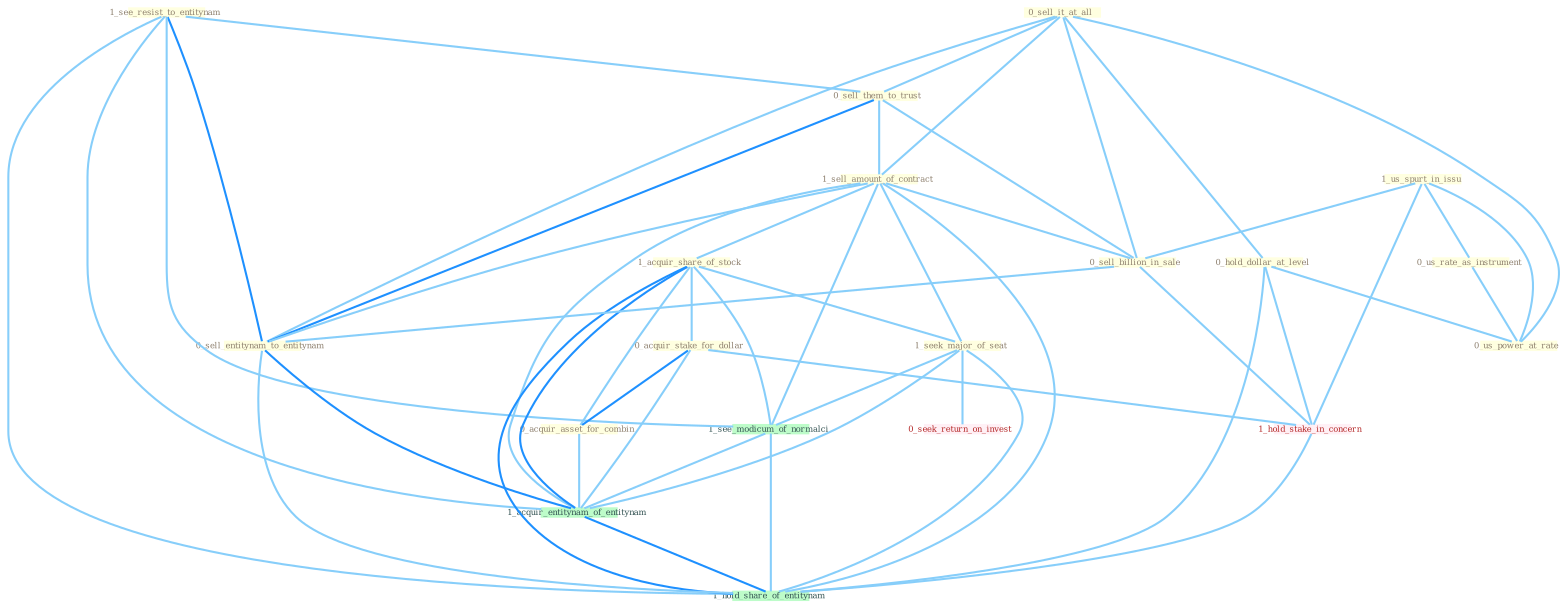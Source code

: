 Graph G{ 
    node
    [shape=polygon,style=filled,width=.5,height=.06,color="#BDFCC9",fixedsize=true,fontsize=4,
    fontcolor="#2f4f4f"];
    {node
    [color="#ffffe0", fontcolor="#8b7d6b"] "1_see_resist_to_entitynam " "0_sell_it_at_all " "1_us_spurt_in_issu " "0_sell_them_to_trust " "1_sell_amount_of_contract " "1_acquir_share_of_stock " "0_acquir_stake_for_dollar " "0_acquir_asset_for_combin " "0_hold_dollar_at_level " "0_us_rate_as_instrument " "0_sell_billion_in_sale " "1_seek_major_of_seat " "0_us_power_at_rate " "0_sell_entitynam_to_entitynam "}
{node [color="#fff0f5", fontcolor="#b22222"] "1_hold_stake_in_concern " "0_seek_return_on_invest "}
edge [color="#B0E2FF"];

	"1_see_resist_to_entitynam " -- "0_sell_them_to_trust " [w="1", color="#87cefa" ];
	"1_see_resist_to_entitynam " -- "0_sell_entitynam_to_entitynam " [w="2", color="#1e90ff" , len=0.8];
	"1_see_resist_to_entitynam " -- "1_see_modicum_of_normalci " [w="1", color="#87cefa" ];
	"1_see_resist_to_entitynam " -- "1_acquir_entitynam_of_entitynam " [w="1", color="#87cefa" ];
	"1_see_resist_to_entitynam " -- "1_hold_share_of_entitynam " [w="1", color="#87cefa" ];
	"0_sell_it_at_all " -- "0_sell_them_to_trust " [w="1", color="#87cefa" ];
	"0_sell_it_at_all " -- "1_sell_amount_of_contract " [w="1", color="#87cefa" ];
	"0_sell_it_at_all " -- "0_hold_dollar_at_level " [w="1", color="#87cefa" ];
	"0_sell_it_at_all " -- "0_sell_billion_in_sale " [w="1", color="#87cefa" ];
	"0_sell_it_at_all " -- "0_us_power_at_rate " [w="1", color="#87cefa" ];
	"0_sell_it_at_all " -- "0_sell_entitynam_to_entitynam " [w="1", color="#87cefa" ];
	"1_us_spurt_in_issu " -- "0_us_rate_as_instrument " [w="1", color="#87cefa" ];
	"1_us_spurt_in_issu " -- "0_sell_billion_in_sale " [w="1", color="#87cefa" ];
	"1_us_spurt_in_issu " -- "0_us_power_at_rate " [w="1", color="#87cefa" ];
	"1_us_spurt_in_issu " -- "1_hold_stake_in_concern " [w="1", color="#87cefa" ];
	"0_sell_them_to_trust " -- "1_sell_amount_of_contract " [w="1", color="#87cefa" ];
	"0_sell_them_to_trust " -- "0_sell_billion_in_sale " [w="1", color="#87cefa" ];
	"0_sell_them_to_trust " -- "0_sell_entitynam_to_entitynam " [w="2", color="#1e90ff" , len=0.8];
	"1_sell_amount_of_contract " -- "1_acquir_share_of_stock " [w="1", color="#87cefa" ];
	"1_sell_amount_of_contract " -- "0_sell_billion_in_sale " [w="1", color="#87cefa" ];
	"1_sell_amount_of_contract " -- "1_seek_major_of_seat " [w="1", color="#87cefa" ];
	"1_sell_amount_of_contract " -- "0_sell_entitynam_to_entitynam " [w="1", color="#87cefa" ];
	"1_sell_amount_of_contract " -- "1_see_modicum_of_normalci " [w="1", color="#87cefa" ];
	"1_sell_amount_of_contract " -- "1_acquir_entitynam_of_entitynam " [w="1", color="#87cefa" ];
	"1_sell_amount_of_contract " -- "1_hold_share_of_entitynam " [w="1", color="#87cefa" ];
	"1_acquir_share_of_stock " -- "0_acquir_stake_for_dollar " [w="1", color="#87cefa" ];
	"1_acquir_share_of_stock " -- "0_acquir_asset_for_combin " [w="1", color="#87cefa" ];
	"1_acquir_share_of_stock " -- "1_seek_major_of_seat " [w="1", color="#87cefa" ];
	"1_acquir_share_of_stock " -- "1_see_modicum_of_normalci " [w="1", color="#87cefa" ];
	"1_acquir_share_of_stock " -- "1_acquir_entitynam_of_entitynam " [w="2", color="#1e90ff" , len=0.8];
	"1_acquir_share_of_stock " -- "1_hold_share_of_entitynam " [w="2", color="#1e90ff" , len=0.8];
	"0_acquir_stake_for_dollar " -- "0_acquir_asset_for_combin " [w="2", color="#1e90ff" , len=0.8];
	"0_acquir_stake_for_dollar " -- "1_hold_stake_in_concern " [w="1", color="#87cefa" ];
	"0_acquir_stake_for_dollar " -- "1_acquir_entitynam_of_entitynam " [w="1", color="#87cefa" ];
	"0_acquir_asset_for_combin " -- "1_acquir_entitynam_of_entitynam " [w="1", color="#87cefa" ];
	"0_hold_dollar_at_level " -- "0_us_power_at_rate " [w="1", color="#87cefa" ];
	"0_hold_dollar_at_level " -- "1_hold_stake_in_concern " [w="1", color="#87cefa" ];
	"0_hold_dollar_at_level " -- "1_hold_share_of_entitynam " [w="1", color="#87cefa" ];
	"0_us_rate_as_instrument " -- "0_us_power_at_rate " [w="1", color="#87cefa" ];
	"0_sell_billion_in_sale " -- "0_sell_entitynam_to_entitynam " [w="1", color="#87cefa" ];
	"0_sell_billion_in_sale " -- "1_hold_stake_in_concern " [w="1", color="#87cefa" ];
	"1_seek_major_of_seat " -- "0_seek_return_on_invest " [w="1", color="#87cefa" ];
	"1_seek_major_of_seat " -- "1_see_modicum_of_normalci " [w="1", color="#87cefa" ];
	"1_seek_major_of_seat " -- "1_acquir_entitynam_of_entitynam " [w="1", color="#87cefa" ];
	"1_seek_major_of_seat " -- "1_hold_share_of_entitynam " [w="1", color="#87cefa" ];
	"0_sell_entitynam_to_entitynam " -- "1_acquir_entitynam_of_entitynam " [w="2", color="#1e90ff" , len=0.8];
	"0_sell_entitynam_to_entitynam " -- "1_hold_share_of_entitynam " [w="1", color="#87cefa" ];
	"1_hold_stake_in_concern " -- "1_hold_share_of_entitynam " [w="1", color="#87cefa" ];
	"1_see_modicum_of_normalci " -- "1_acquir_entitynam_of_entitynam " [w="1", color="#87cefa" ];
	"1_see_modicum_of_normalci " -- "1_hold_share_of_entitynam " [w="1", color="#87cefa" ];
	"1_acquir_entitynam_of_entitynam " -- "1_hold_share_of_entitynam " [w="2", color="#1e90ff" , len=0.8];
}